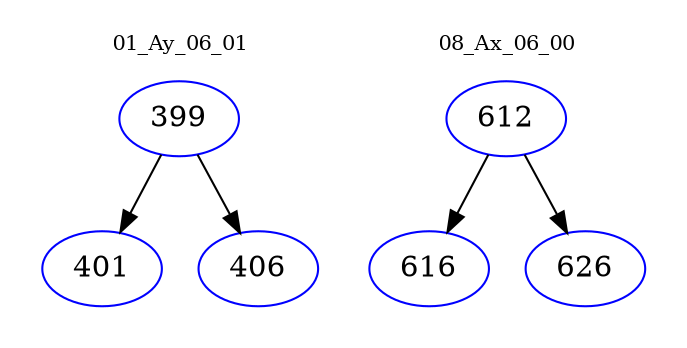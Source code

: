 digraph{
subgraph cluster_0 {
color = white
label = "01_Ay_06_01";
fontsize=10;
T0_399 [label="399", color="blue"]
T0_399 -> T0_401 [color="black"]
T0_401 [label="401", color="blue"]
T0_399 -> T0_406 [color="black"]
T0_406 [label="406", color="blue"]
}
subgraph cluster_1 {
color = white
label = "08_Ax_06_00";
fontsize=10;
T1_612 [label="612", color="blue"]
T1_612 -> T1_616 [color="black"]
T1_616 [label="616", color="blue"]
T1_612 -> T1_626 [color="black"]
T1_626 [label="626", color="blue"]
}
}
